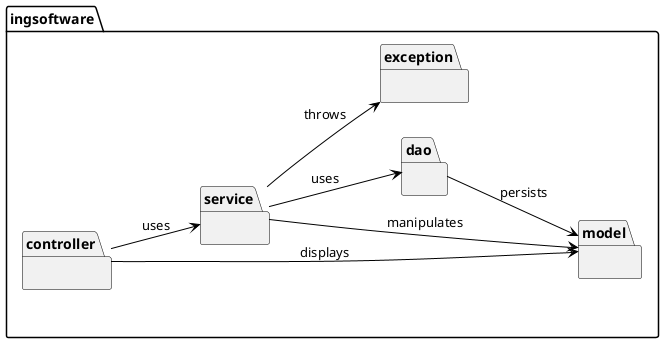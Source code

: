 @startuml FitTracker Package Diagram

skinparam packageStyle folder
skinparam backgroundColor white
skinparam arrowColor black
skinparam packageBorderColor black

left to right direction

package "ingsoftware" {
    package "model" {
    }

    package "dao" {
    }

    package "service" {
    }

    package "controller" {
    }

    package "exception" {
    }
}

' Relazioni principali
controller --> service : uses
service --> dao : uses
service --> model : manipulates
dao --> model : persists
controller --> model : displays
service --> exception : throws

@enduml
